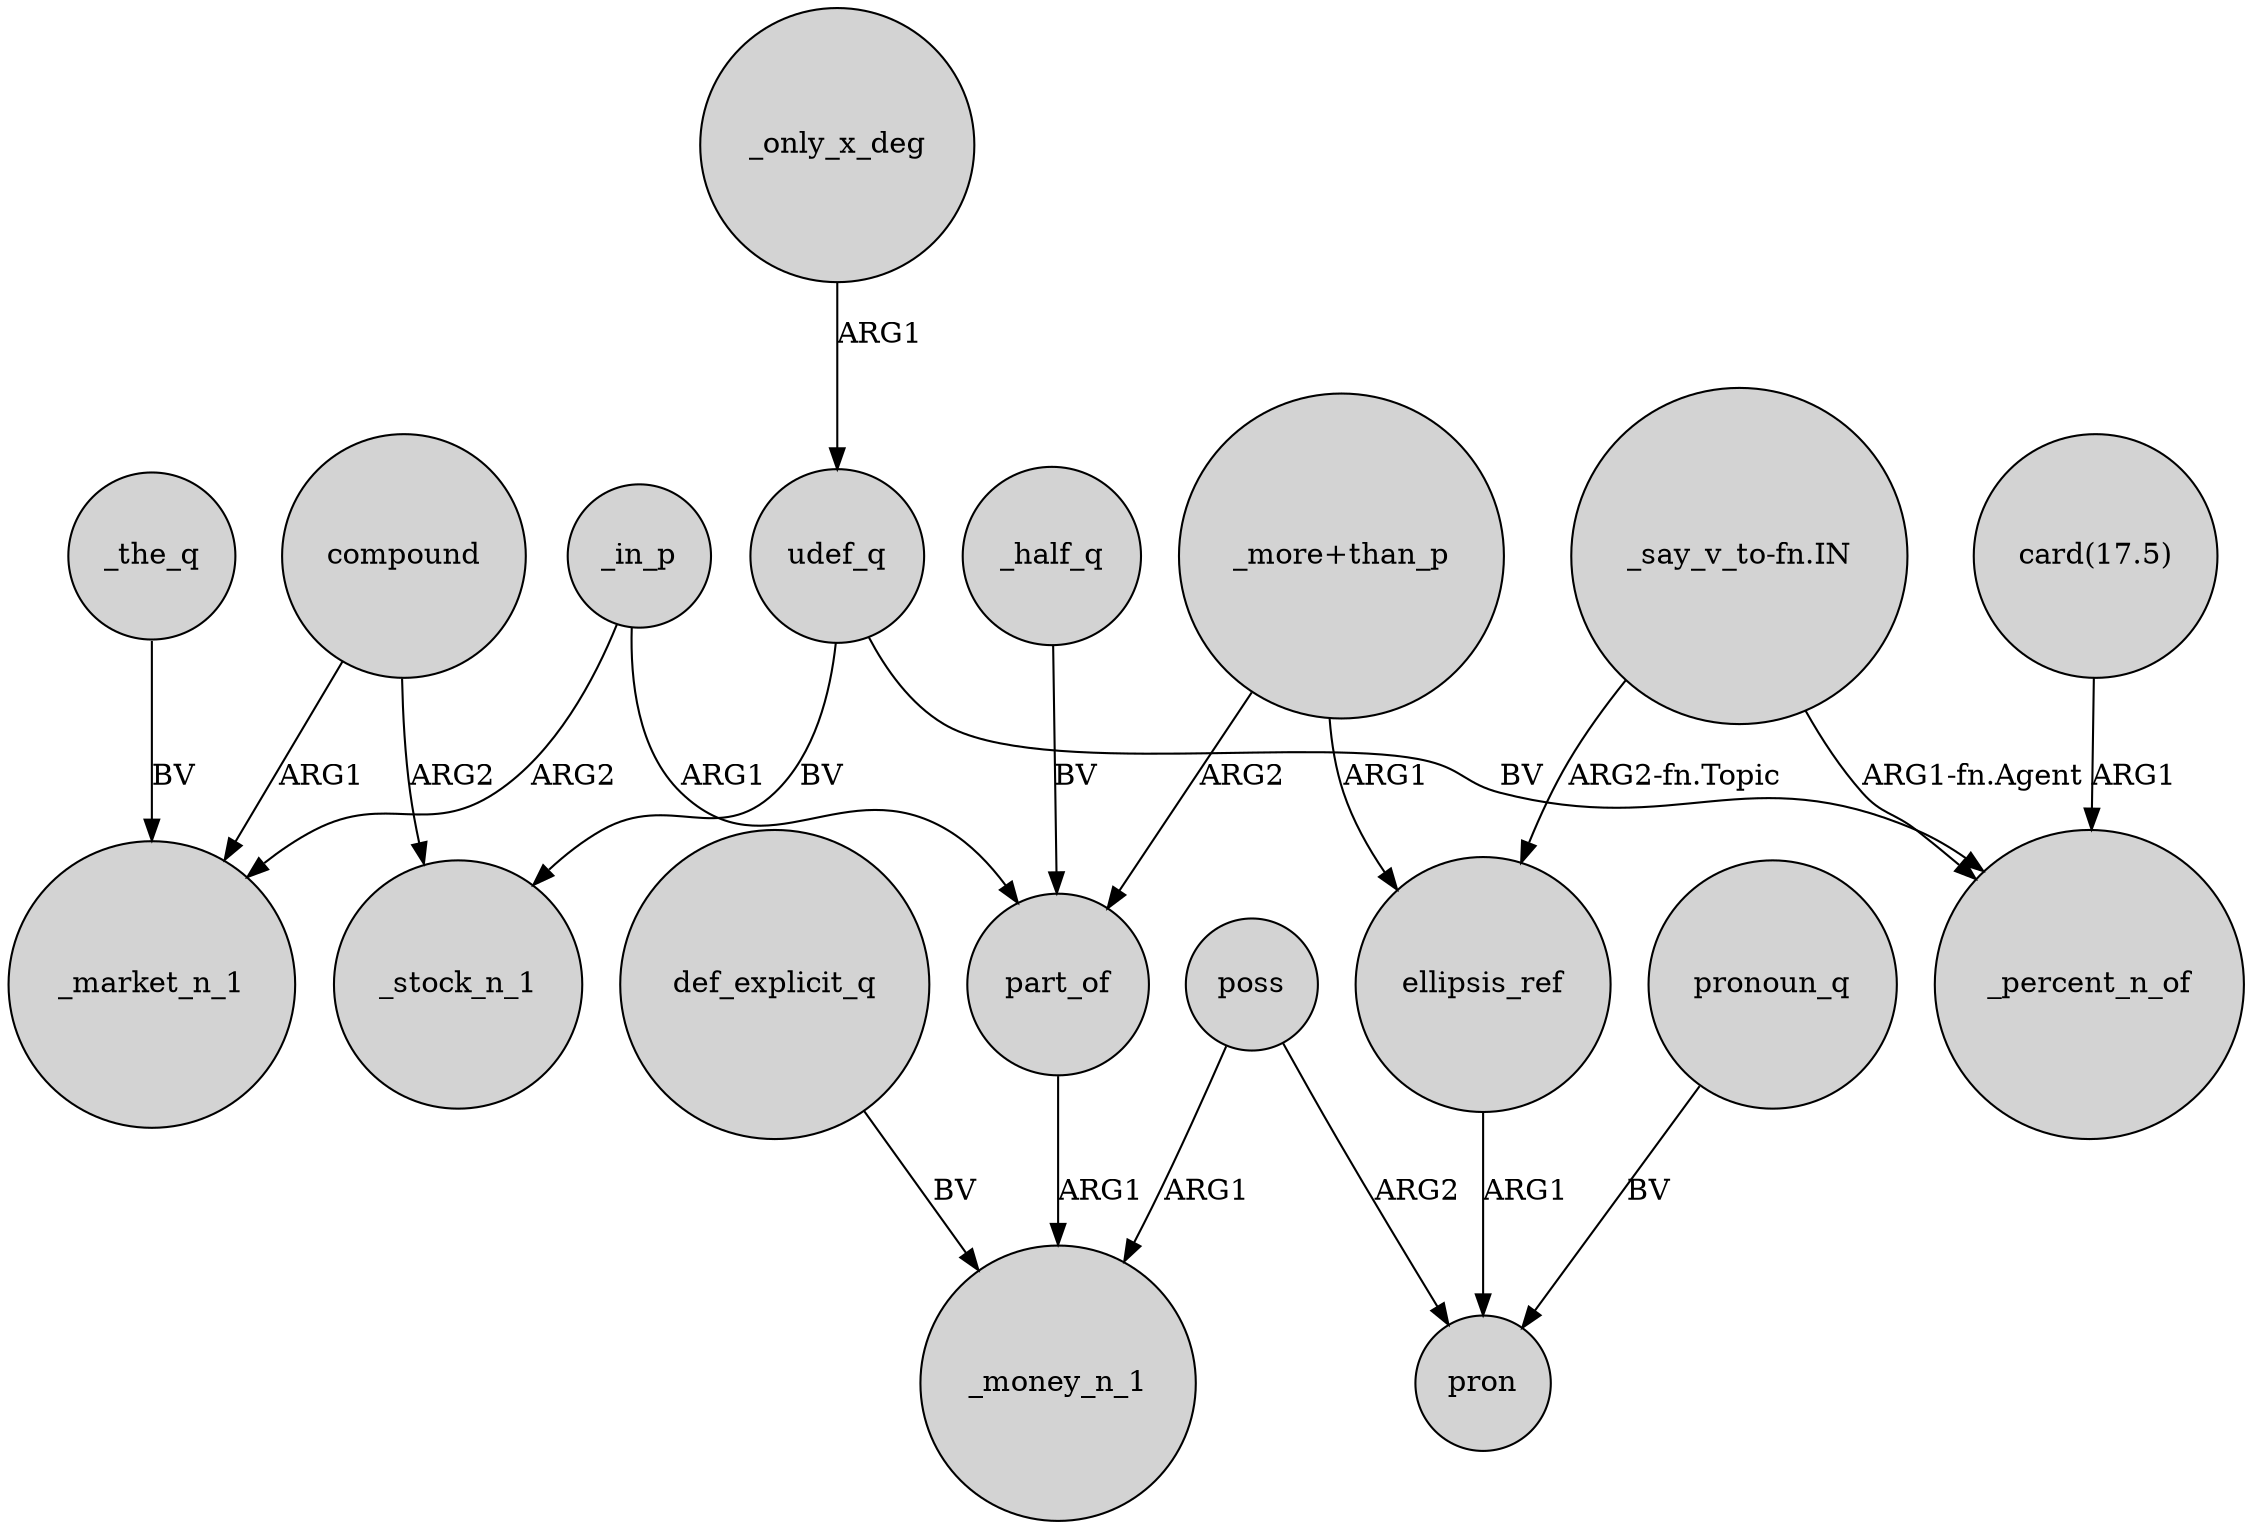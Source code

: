 digraph {
	node [shape=circle style=filled]
	_only_x_deg -> udef_q [label=ARG1]
	poss -> pron [label=ARG2]
	"_more+than_p" -> part_of [label=ARG2]
	ellipsis_ref -> pron [label=ARG1]
	"_say_v_to-fn.IN" -> ellipsis_ref [label="ARG2-fn.Topic"]
	compound -> _stock_n_1 [label=ARG2]
	"_say_v_to-fn.IN" -> _percent_n_of [label="ARG1-fn.Agent"]
	part_of -> _money_n_1 [label=ARG1]
	pronoun_q -> pron [label=BV]
	"card(17.5)" -> _percent_n_of [label=ARG1]
	udef_q -> _stock_n_1 [label=BV]
	_half_q -> part_of [label=BV]
	poss -> _money_n_1 [label=ARG1]
	_in_p -> part_of [label=ARG1]
	_in_p -> _market_n_1 [label=ARG2]
	udef_q -> _percent_n_of [label=BV]
	compound -> _market_n_1 [label=ARG1]
	_the_q -> _market_n_1 [label=BV]
	"_more+than_p" -> ellipsis_ref [label=ARG1]
	def_explicit_q -> _money_n_1 [label=BV]
}
